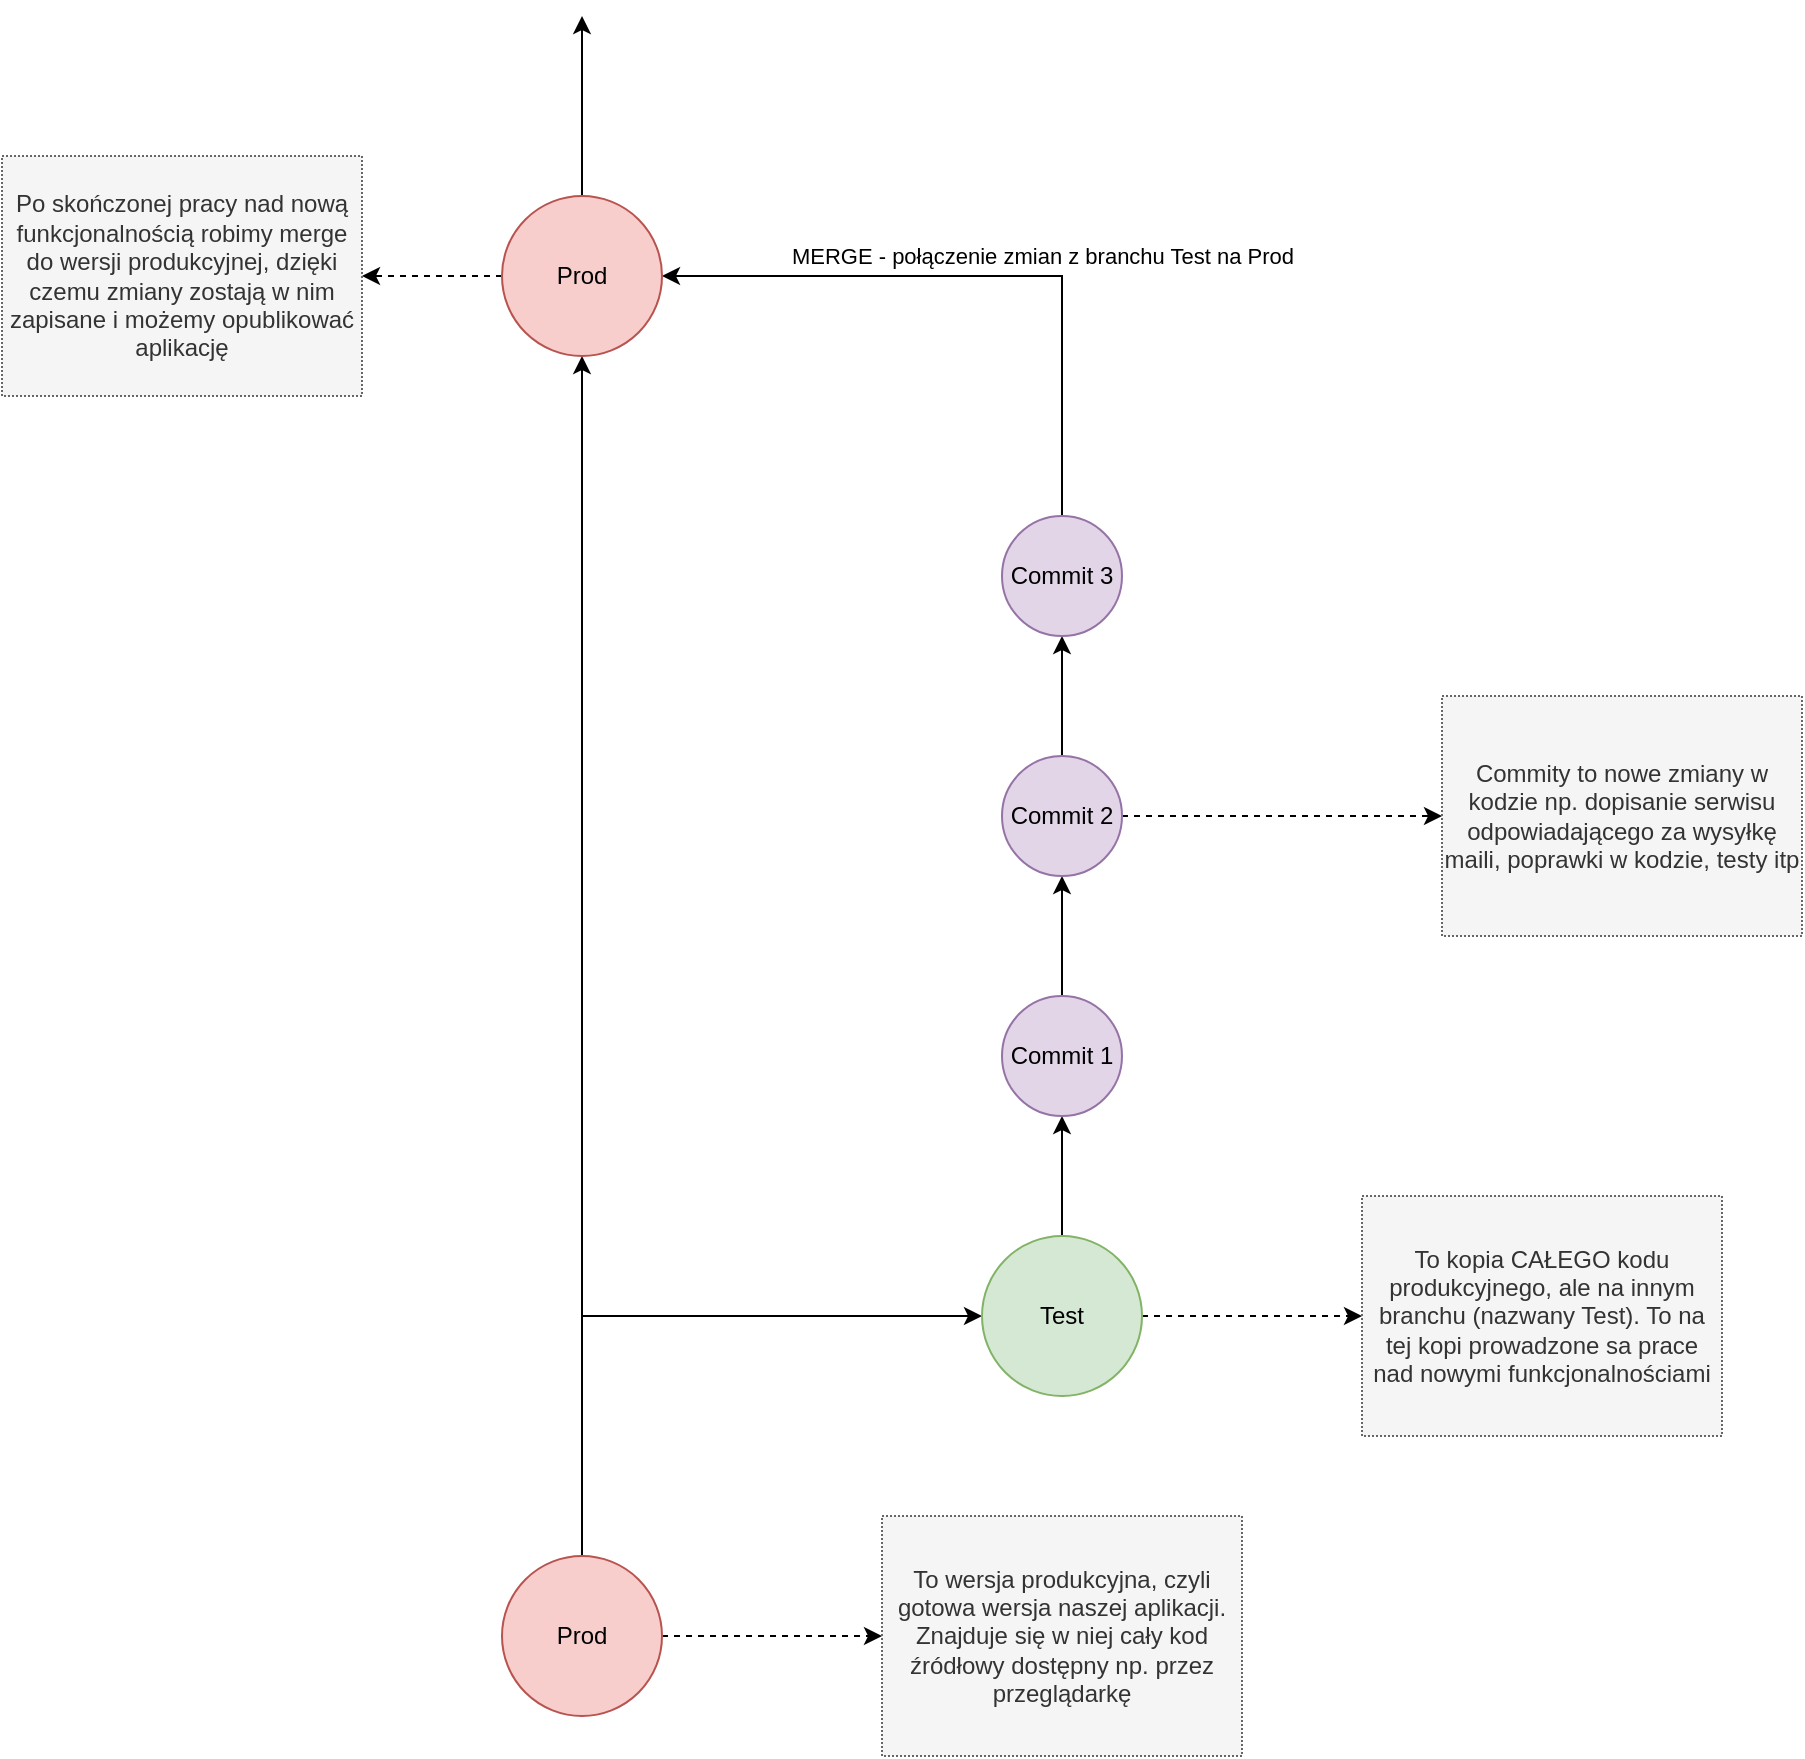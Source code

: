 <mxfile version="20.4.0" type="device"><diagram id="u_-kAdw-LbjMMl08m2JX" name="Page-1"><mxGraphModel dx="2062" dy="744" grid="1" gridSize="10" guides="1" tooltips="1" connect="1" arrows="1" fold="1" page="1" pageScale="1" pageWidth="900" pageHeight="1600" math="0" shadow="0"><root><mxCell id="0"/><mxCell id="1" parent="0"/><mxCell id="OgizOCLnoYGbhdYTaOex-6" style="edgeStyle=orthogonalEdgeStyle;rounded=0;orthogonalLoop=1;jettySize=auto;html=1;entryX=0;entryY=0.5;entryDx=0;entryDy=0;dashed=1;" edge="1" parent="1" source="OgizOCLnoYGbhdYTaOex-1" target="OgizOCLnoYGbhdYTaOex-3"><mxGeometry relative="1" as="geometry"/></mxCell><mxCell id="OgizOCLnoYGbhdYTaOex-7" style="edgeStyle=orthogonalEdgeStyle;rounded=0;orthogonalLoop=1;jettySize=auto;html=1;entryX=0;entryY=0.5;entryDx=0;entryDy=0;" edge="1" parent="1" source="OgizOCLnoYGbhdYTaOex-1" target="OgizOCLnoYGbhdYTaOex-2"><mxGeometry relative="1" as="geometry"><Array as="points"><mxPoint x="330" y="680"/></Array></mxGeometry></mxCell><mxCell id="OgizOCLnoYGbhdYTaOex-22" style="edgeStyle=orthogonalEdgeStyle;rounded=0;orthogonalLoop=1;jettySize=auto;html=1;" edge="1" parent="1" source="OgizOCLnoYGbhdYTaOex-1" target="OgizOCLnoYGbhdYTaOex-18"><mxGeometry relative="1" as="geometry"/></mxCell><mxCell id="OgizOCLnoYGbhdYTaOex-1" value="Prod" style="ellipse;whiteSpace=wrap;html=1;fillColor=#f8cecc;strokeColor=#b85450;" vertex="1" parent="1"><mxGeometry x="290" y="800" width="80" height="80" as="geometry"/></mxCell><mxCell id="OgizOCLnoYGbhdYTaOex-9" style="edgeStyle=orthogonalEdgeStyle;rounded=0;orthogonalLoop=1;jettySize=auto;html=1;dashed=1;" edge="1" parent="1" source="OgizOCLnoYGbhdYTaOex-2" target="OgizOCLnoYGbhdYTaOex-8"><mxGeometry relative="1" as="geometry"/></mxCell><mxCell id="OgizOCLnoYGbhdYTaOex-11" style="edgeStyle=orthogonalEdgeStyle;rounded=0;orthogonalLoop=1;jettySize=auto;html=1;entryX=0.5;entryY=1;entryDx=0;entryDy=0;" edge="1" parent="1" source="OgizOCLnoYGbhdYTaOex-2" target="OgizOCLnoYGbhdYTaOex-10"><mxGeometry relative="1" as="geometry"/></mxCell><mxCell id="OgizOCLnoYGbhdYTaOex-2" value="Test" style="ellipse;whiteSpace=wrap;html=1;fillColor=#d5e8d4;strokeColor=#82b366;" vertex="1" parent="1"><mxGeometry x="530" y="640" width="80" height="80" as="geometry"/></mxCell><mxCell id="OgizOCLnoYGbhdYTaOex-3" value="To wersja produkcyjna, czyli gotowa wersja naszej aplikacji. Znajduje się w niej cały kod źródłowy dostępny np. przez przeglądarkę" style="rounded=0;whiteSpace=wrap;html=1;fillColor=#f5f5f5;fontColor=#333333;strokeColor=#666666;dashed=1;dashPattern=1 1;" vertex="1" parent="1"><mxGeometry x="480" y="780" width="180" height="120" as="geometry"/></mxCell><mxCell id="OgizOCLnoYGbhdYTaOex-8" value="To kopia CAŁEGO kodu produkcyjnego, ale na innym branchu (nazwany Test). To na tej kopi prowadzone sa prace nad nowymi funkcjonalnościami" style="rounded=0;whiteSpace=wrap;html=1;fillColor=#f5f5f5;fontColor=#333333;strokeColor=#666666;dashed=1;dashPattern=1 1;" vertex="1" parent="1"><mxGeometry x="720" y="620" width="180" height="120" as="geometry"/></mxCell><mxCell id="OgizOCLnoYGbhdYTaOex-13" style="edgeStyle=orthogonalEdgeStyle;rounded=0;orthogonalLoop=1;jettySize=auto;html=1;" edge="1" parent="1" source="OgizOCLnoYGbhdYTaOex-10" target="OgizOCLnoYGbhdYTaOex-12"><mxGeometry relative="1" as="geometry"/></mxCell><mxCell id="OgizOCLnoYGbhdYTaOex-10" value="Commit 1" style="ellipse;whiteSpace=wrap;html=1;fillColor=#e1d5e7;strokeColor=#9673a6;" vertex="1" parent="1"><mxGeometry x="540" y="520" width="60" height="60" as="geometry"/></mxCell><mxCell id="OgizOCLnoYGbhdYTaOex-15" style="edgeStyle=orthogonalEdgeStyle;rounded=0;orthogonalLoop=1;jettySize=auto;html=1;" edge="1" parent="1" source="OgizOCLnoYGbhdYTaOex-12" target="OgizOCLnoYGbhdYTaOex-14"><mxGeometry relative="1" as="geometry"/></mxCell><mxCell id="OgizOCLnoYGbhdYTaOex-17" style="edgeStyle=orthogonalEdgeStyle;rounded=0;orthogonalLoop=1;jettySize=auto;html=1;entryX=0;entryY=0.5;entryDx=0;entryDy=0;dashed=1;" edge="1" parent="1" source="OgizOCLnoYGbhdYTaOex-12" target="OgizOCLnoYGbhdYTaOex-16"><mxGeometry relative="1" as="geometry"/></mxCell><mxCell id="OgizOCLnoYGbhdYTaOex-12" value="&lt;div&gt;Commit 2&lt;/div&gt;" style="ellipse;whiteSpace=wrap;html=1;fillColor=#e1d5e7;strokeColor=#9673a6;" vertex="1" parent="1"><mxGeometry x="540" y="400" width="60" height="60" as="geometry"/></mxCell><mxCell id="OgizOCLnoYGbhdYTaOex-19" style="edgeStyle=orthogonalEdgeStyle;rounded=0;orthogonalLoop=1;jettySize=auto;html=1;" edge="1" parent="1" source="OgizOCLnoYGbhdYTaOex-14" target="OgizOCLnoYGbhdYTaOex-18"><mxGeometry relative="1" as="geometry"><Array as="points"><mxPoint x="570" y="160"/></Array></mxGeometry></mxCell><mxCell id="OgizOCLnoYGbhdYTaOex-20" value="MERGE - połączenie zmian z branchu Test na Prod" style="edgeLabel;html=1;align=center;verticalAlign=middle;resizable=0;points=[];" vertex="1" connectable="0" parent="OgizOCLnoYGbhdYTaOex-19"><mxGeometry x="-0.106" y="-4" relative="1" as="geometry"><mxPoint x="13" y="-6" as="offset"/></mxGeometry></mxCell><mxCell id="OgizOCLnoYGbhdYTaOex-14" value="Commit 3" style="ellipse;whiteSpace=wrap;html=1;fillColor=#e1d5e7;strokeColor=#9673a6;" vertex="1" parent="1"><mxGeometry x="540" y="280" width="60" height="60" as="geometry"/></mxCell><mxCell id="OgizOCLnoYGbhdYTaOex-16" value="Commity to nowe zmiany w kodzie np. dopisanie serwisu odpowiadającego za wysyłkę maili, poprawki w kodzie, testy itp" style="rounded=0;whiteSpace=wrap;html=1;fillColor=#f5f5f5;fontColor=#333333;strokeColor=#666666;dashed=1;dashPattern=1 1;" vertex="1" parent="1"><mxGeometry x="760" y="370" width="180" height="120" as="geometry"/></mxCell><mxCell id="OgizOCLnoYGbhdYTaOex-23" style="edgeStyle=orthogonalEdgeStyle;rounded=0;orthogonalLoop=1;jettySize=auto;html=1;" edge="1" parent="1" source="OgizOCLnoYGbhdYTaOex-18"><mxGeometry relative="1" as="geometry"><mxPoint x="330" y="30" as="targetPoint"/></mxGeometry></mxCell><mxCell id="OgizOCLnoYGbhdYTaOex-26" style="edgeStyle=orthogonalEdgeStyle;rounded=0;orthogonalLoop=1;jettySize=auto;html=1;entryX=1;entryY=0.5;entryDx=0;entryDy=0;dashed=1;" edge="1" parent="1" source="OgizOCLnoYGbhdYTaOex-18" target="OgizOCLnoYGbhdYTaOex-24"><mxGeometry relative="1" as="geometry"/></mxCell><mxCell id="OgizOCLnoYGbhdYTaOex-18" value="Prod" style="ellipse;whiteSpace=wrap;html=1;fillColor=#f8cecc;strokeColor=#b85450;" vertex="1" parent="1"><mxGeometry x="290" y="120" width="80" height="80" as="geometry"/></mxCell><mxCell id="OgizOCLnoYGbhdYTaOex-24" value="Po skończonej pracy nad nową funkcjonalnością robimy merge do wersji produkcyjnej, dzięki czemu zmiany zostają w nim zapisane i możemy opublikować aplikację" style="rounded=0;whiteSpace=wrap;html=1;fillColor=#f5f5f5;fontColor=#333333;strokeColor=#666666;dashed=1;dashPattern=1 1;" vertex="1" parent="1"><mxGeometry x="40" y="100" width="180" height="120" as="geometry"/></mxCell></root></mxGraphModel></diagram></mxfile>